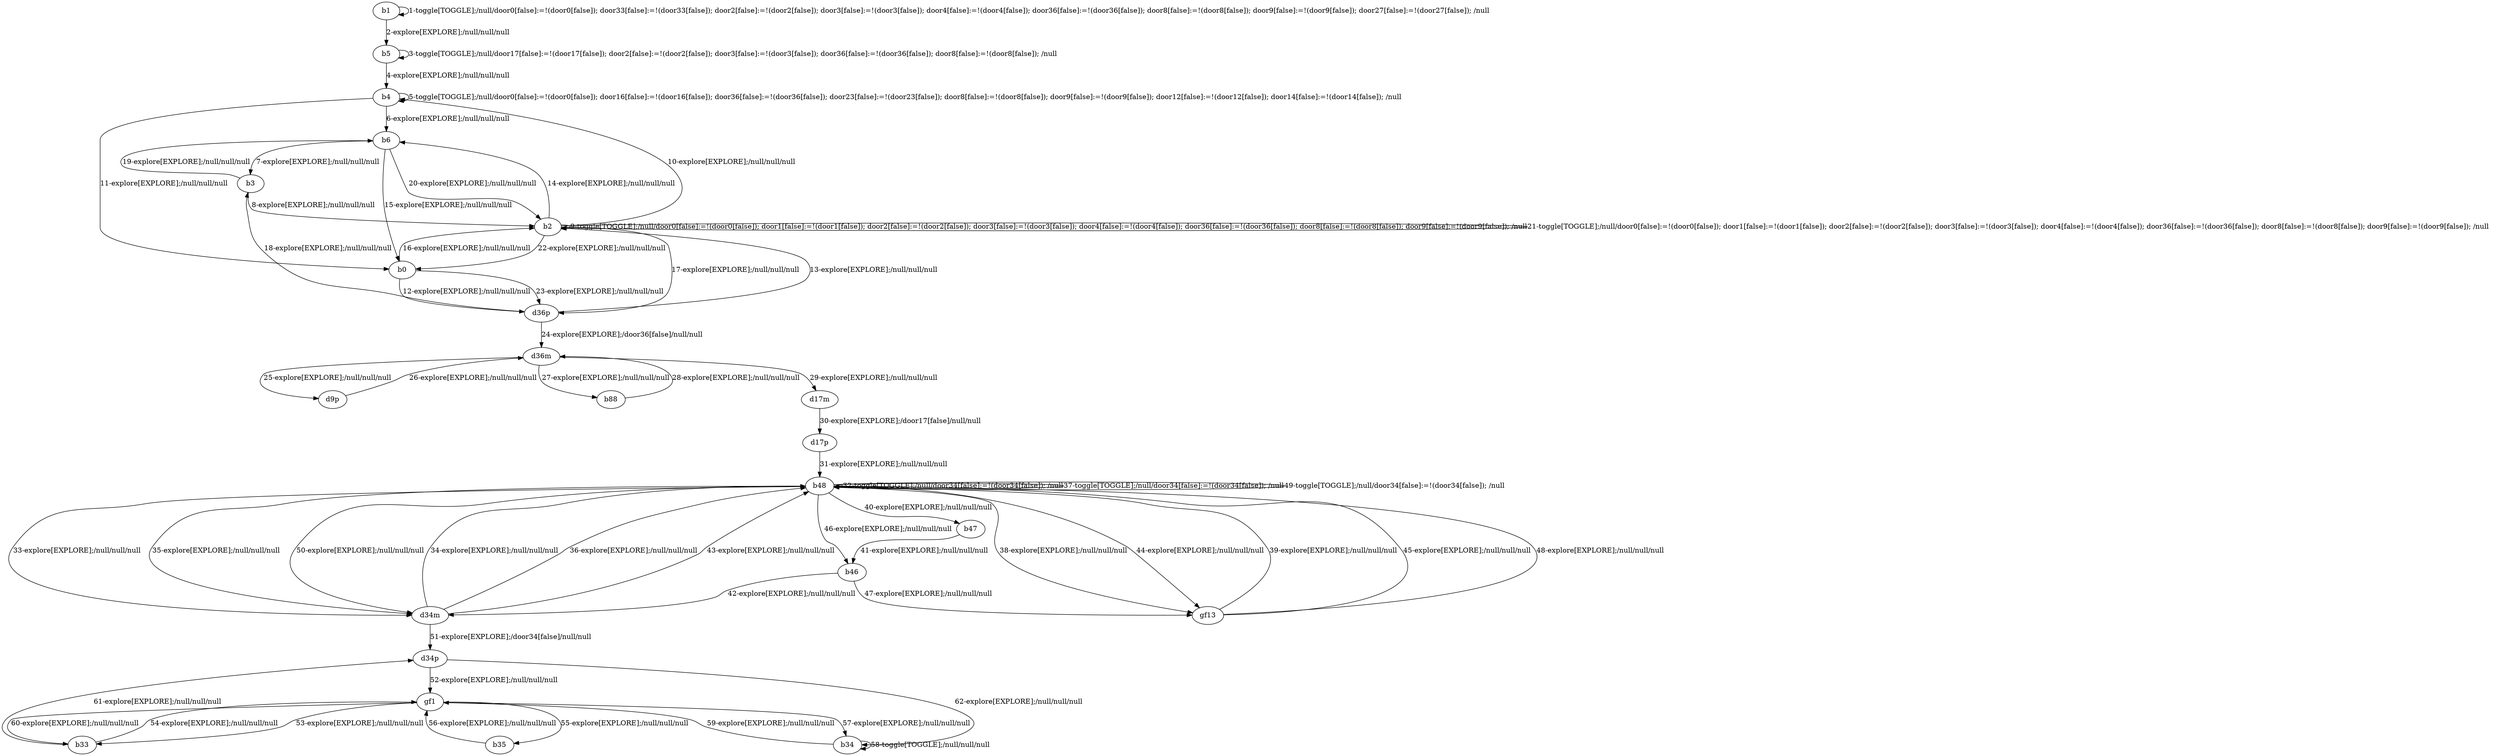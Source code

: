 # Total number of goals covered by this test: 2
# d34p --> b34
# b33 --> d34p

digraph g {
"b1" -> "b1" [label = "1-toggle[TOGGLE];/null/door0[false]:=!(door0[false]); door33[false]:=!(door33[false]); door2[false]:=!(door2[false]); door3[false]:=!(door3[false]); door4[false]:=!(door4[false]); door36[false]:=!(door36[false]); door8[false]:=!(door8[false]); door9[false]:=!(door9[false]); door27[false]:=!(door27[false]); /null"];
"b1" -> "b5" [label = "2-explore[EXPLORE];/null/null/null"];
"b5" -> "b5" [label = "3-toggle[TOGGLE];/null/door17[false]:=!(door17[false]); door2[false]:=!(door2[false]); door3[false]:=!(door3[false]); door36[false]:=!(door36[false]); door8[false]:=!(door8[false]); /null"];
"b5" -> "b4" [label = "4-explore[EXPLORE];/null/null/null"];
"b4" -> "b4" [label = "5-toggle[TOGGLE];/null/door0[false]:=!(door0[false]); door16[false]:=!(door16[false]); door36[false]:=!(door36[false]); door23[false]:=!(door23[false]); door8[false]:=!(door8[false]); door9[false]:=!(door9[false]); door12[false]:=!(door12[false]); door14[false]:=!(door14[false]); /null"];
"b4" -> "b6" [label = "6-explore[EXPLORE];/null/null/null"];
"b6" -> "b3" [label = "7-explore[EXPLORE];/null/null/null"];
"b3" -> "b2" [label = "8-explore[EXPLORE];/null/null/null"];
"b2" -> "b2" [label = "9-toggle[TOGGLE];/null/door0[false]:=!(door0[false]); door1[false]:=!(door1[false]); door2[false]:=!(door2[false]); door3[false]:=!(door3[false]); door4[false]:=!(door4[false]); door36[false]:=!(door36[false]); door8[false]:=!(door8[false]); door9[false]:=!(door9[false]); /null"];
"b2" -> "b4" [label = "10-explore[EXPLORE];/null/null/null"];
"b4" -> "b0" [label = "11-explore[EXPLORE];/null/null/null"];
"b0" -> "d36p" [label = "12-explore[EXPLORE];/null/null/null"];
"d36p" -> "b2" [label = "13-explore[EXPLORE];/null/null/null"];
"b2" -> "b6" [label = "14-explore[EXPLORE];/null/null/null"];
"b6" -> "b0" [label = "15-explore[EXPLORE];/null/null/null"];
"b0" -> "b2" [label = "16-explore[EXPLORE];/null/null/null"];
"b2" -> "d36p" [label = "17-explore[EXPLORE];/null/null/null"];
"d36p" -> "b3" [label = "18-explore[EXPLORE];/null/null/null"];
"b3" -> "b6" [label = "19-explore[EXPLORE];/null/null/null"];
"b6" -> "b2" [label = "20-explore[EXPLORE];/null/null/null"];
"b2" -> "b2" [label = "21-toggle[TOGGLE];/null/door0[false]:=!(door0[false]); door1[false]:=!(door1[false]); door2[false]:=!(door2[false]); door3[false]:=!(door3[false]); door4[false]:=!(door4[false]); door36[false]:=!(door36[false]); door8[false]:=!(door8[false]); door9[false]:=!(door9[false]); /null"];
"b2" -> "b0" [label = "22-explore[EXPLORE];/null/null/null"];
"b0" -> "d36p" [label = "23-explore[EXPLORE];/null/null/null"];
"d36p" -> "d36m" [label = "24-explore[EXPLORE];/door36[false]/null/null"];
"d36m" -> "d9p" [label = "25-explore[EXPLORE];/null/null/null"];
"d9p" -> "d36m" [label = "26-explore[EXPLORE];/null/null/null"];
"d36m" -> "b88" [label = "27-explore[EXPLORE];/null/null/null"];
"b88" -> "d36m" [label = "28-explore[EXPLORE];/null/null/null"];
"d36m" -> "d17m" [label = "29-explore[EXPLORE];/null/null/null"];
"d17m" -> "d17p" [label = "30-explore[EXPLORE];/door17[false]/null/null"];
"d17p" -> "b48" [label = "31-explore[EXPLORE];/null/null/null"];
"b48" -> "b48" [label = "32-toggle[TOGGLE];/null/door34[false]:=!(door34[false]); /null"];
"b48" -> "d34m" [label = "33-explore[EXPLORE];/null/null/null"];
"d34m" -> "b48" [label = "34-explore[EXPLORE];/null/null/null"];
"b48" -> "d34m" [label = "35-explore[EXPLORE];/null/null/null"];
"d34m" -> "b48" [label = "36-explore[EXPLORE];/null/null/null"];
"b48" -> "b48" [label = "37-toggle[TOGGLE];/null/door34[false]:=!(door34[false]); /null"];
"b48" -> "gf13" [label = "38-explore[EXPLORE];/null/null/null"];
"gf13" -> "b48" [label = "39-explore[EXPLORE];/null/null/null"];
"b48" -> "b47" [label = "40-explore[EXPLORE];/null/null/null"];
"b47" -> "b46" [label = "41-explore[EXPLORE];/null/null/null"];
"b46" -> "d34m" [label = "42-explore[EXPLORE];/null/null/null"];
"d34m" -> "b48" [label = "43-explore[EXPLORE];/null/null/null"];
"b48" -> "gf13" [label = "44-explore[EXPLORE];/null/null/null"];
"gf13" -> "b48" [label = "45-explore[EXPLORE];/null/null/null"];
"b48" -> "b46" [label = "46-explore[EXPLORE];/null/null/null"];
"b46" -> "gf13" [label = "47-explore[EXPLORE];/null/null/null"];
"gf13" -> "b48" [label = "48-explore[EXPLORE];/null/null/null"];
"b48" -> "b48" [label = "49-toggle[TOGGLE];/null/door34[false]:=!(door34[false]); /null"];
"b48" -> "d34m" [label = "50-explore[EXPLORE];/null/null/null"];
"d34m" -> "d34p" [label = "51-explore[EXPLORE];/door34[false]/null/null"];
"d34p" -> "gf1" [label = "52-explore[EXPLORE];/null/null/null"];
"gf1" -> "b33" [label = "53-explore[EXPLORE];/null/null/null"];
"b33" -> "gf1" [label = "54-explore[EXPLORE];/null/null/null"];
"gf1" -> "b35" [label = "55-explore[EXPLORE];/null/null/null"];
"b35" -> "gf1" [label = "56-explore[EXPLORE];/null/null/null"];
"gf1" -> "b34" [label = "57-explore[EXPLORE];/null/null/null"];
"b34" -> "b34" [label = "58-toggle[TOGGLE];/null/null/null"];
"b34" -> "gf1" [label = "59-explore[EXPLORE];/null/null/null"];
"gf1" -> "b33" [label = "60-explore[EXPLORE];/null/null/null"];
"b33" -> "d34p" [label = "61-explore[EXPLORE];/null/null/null"];
"d34p" -> "b34" [label = "62-explore[EXPLORE];/null/null/null"];
}